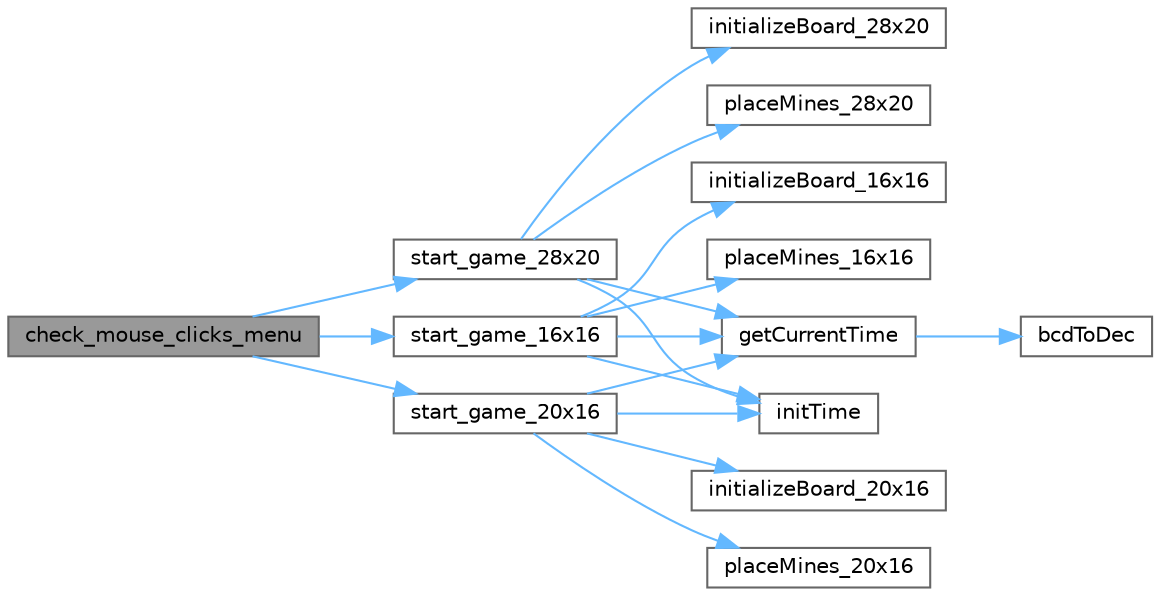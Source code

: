 digraph "check_mouse_clicks_menu"
{
 // LATEX_PDF_SIZE
  bgcolor="transparent";
  edge [fontname=Helvetica,fontsize=10,labelfontname=Helvetica,labelfontsize=10];
  node [fontname=Helvetica,fontsize=10,shape=box,height=0.2,width=0.4];
  rankdir="LR";
  Node1 [label="check_mouse_clicks_menu",height=0.2,width=0.4,color="gray40", fillcolor="grey60", style="filled", fontcolor="black",tooltip="This function checks the mouse clicks within the menu screen and updates the game state accordingly."];
  Node1 -> Node2 [color="steelblue1",style="solid"];
  Node2 [label="start_game_16x16",height=0.2,width=0.4,color="grey40", fillcolor="white", style="filled",URL="$game__state_8c.html#a814afd9aa373a35da8e7498906b94d62",tooltip="This function starts a game with a 16x16 grid. Initializes the game timer, sets the number of tiles i..."];
  Node2 -> Node3 [color="steelblue1",style="solid"];
  Node3 [label="getCurrentTime",height=0.2,width=0.4,color="grey40", fillcolor="white", style="filled",URL="$rtc_8c.html#ae8aba83225f6193ec169c4fc41f3f3cb",tooltip="Get the current time and date."];
  Node3 -> Node4 [color="steelblue1",style="solid"];
  Node4 [label="bcdToDec",height=0.2,width=0.4,color="grey40", fillcolor="white", style="filled",URL="$rtc_8c.html#abc57bf2c447b1860df7493b3222c3a43",tooltip="Converts values from bcd to decimal."];
  Node2 -> Node5 [color="steelblue1",style="solid"];
  Node5 [label="initializeBoard_16x16",height=0.2,width=0.4,color="grey40", fillcolor="white", style="filled",URL="$game__logic_8c.html#a469350b8ffa0e62ba116f9077c76a775",tooltip="This function is used to initialize a 16x16 board with default values."];
  Node2 -> Node6 [color="steelblue1",style="solid"];
  Node6 [label="initTime",height=0.2,width=0.4,color="grey40", fillcolor="white", style="filled",URL="$rtc_8c.html#a146e69d1601c86471739a6d5a0ad14c9",tooltip="Initializes the Time struct."];
  Node2 -> Node7 [color="steelblue1",style="solid"];
  Node7 [label="placeMines_16x16",height=0.2,width=0.4,color="grey40", fillcolor="white", style="filled",URL="$game__logic_8c.html#a5a896153d6c6b46f0181aac94fb949b3",tooltip="This function is used to randomly place mines on a 16x16 board."];
  Node1 -> Node8 [color="steelblue1",style="solid"];
  Node8 [label="start_game_20x16",height=0.2,width=0.4,color="grey40", fillcolor="white", style="filled",URL="$game__state_8c.html#ade11f77cf98a5c65c075cec3349926c9",tooltip="This function starts a game on a 20x16 board."];
  Node8 -> Node3 [color="steelblue1",style="solid"];
  Node8 -> Node9 [color="steelblue1",style="solid"];
  Node9 [label="initializeBoard_20x16",height=0.2,width=0.4,color="grey40", fillcolor="white", style="filled",URL="$game__logic_8c.html#a1b0a7dc7cfadcae1385dc4c53f25905b",tooltip="This function is used to initialize a 20x16 board with default values."];
  Node8 -> Node6 [color="steelblue1",style="solid"];
  Node8 -> Node10 [color="steelblue1",style="solid"];
  Node10 [label="placeMines_20x16",height=0.2,width=0.4,color="grey40", fillcolor="white", style="filled",URL="$game__logic_8c.html#ac2a098b1319223d9dc736e9541c695d7",tooltip="This function is used to randomly place mines on a 20x16 board."];
  Node1 -> Node11 [color="steelblue1",style="solid"];
  Node11 [label="start_game_28x20",height=0.2,width=0.4,color="grey40", fillcolor="white", style="filled",URL="$game__state_8c.html#a72d3dc2882239cc9fc80e728abd24f3b",tooltip="This function starts a game on a 28x20 board."];
  Node11 -> Node3 [color="steelblue1",style="solid"];
  Node11 -> Node12 [color="steelblue1",style="solid"];
  Node12 [label="initializeBoard_28x20",height=0.2,width=0.4,color="grey40", fillcolor="white", style="filled",URL="$game__logic_8c.html#a9e96bb16a39e10214c39486f87f2f6e2",tooltip="This function is used to initialize a 28x20 board with default values."];
  Node11 -> Node6 [color="steelblue1",style="solid"];
  Node11 -> Node13 [color="steelblue1",style="solid"];
  Node13 [label="placeMines_28x20",height=0.2,width=0.4,color="grey40", fillcolor="white", style="filled",URL="$game__logic_8c.html#a5d77b119d87e66500c61468af241d05b",tooltip="This function is used to randomly place mines on a 28x20 board."];
}
